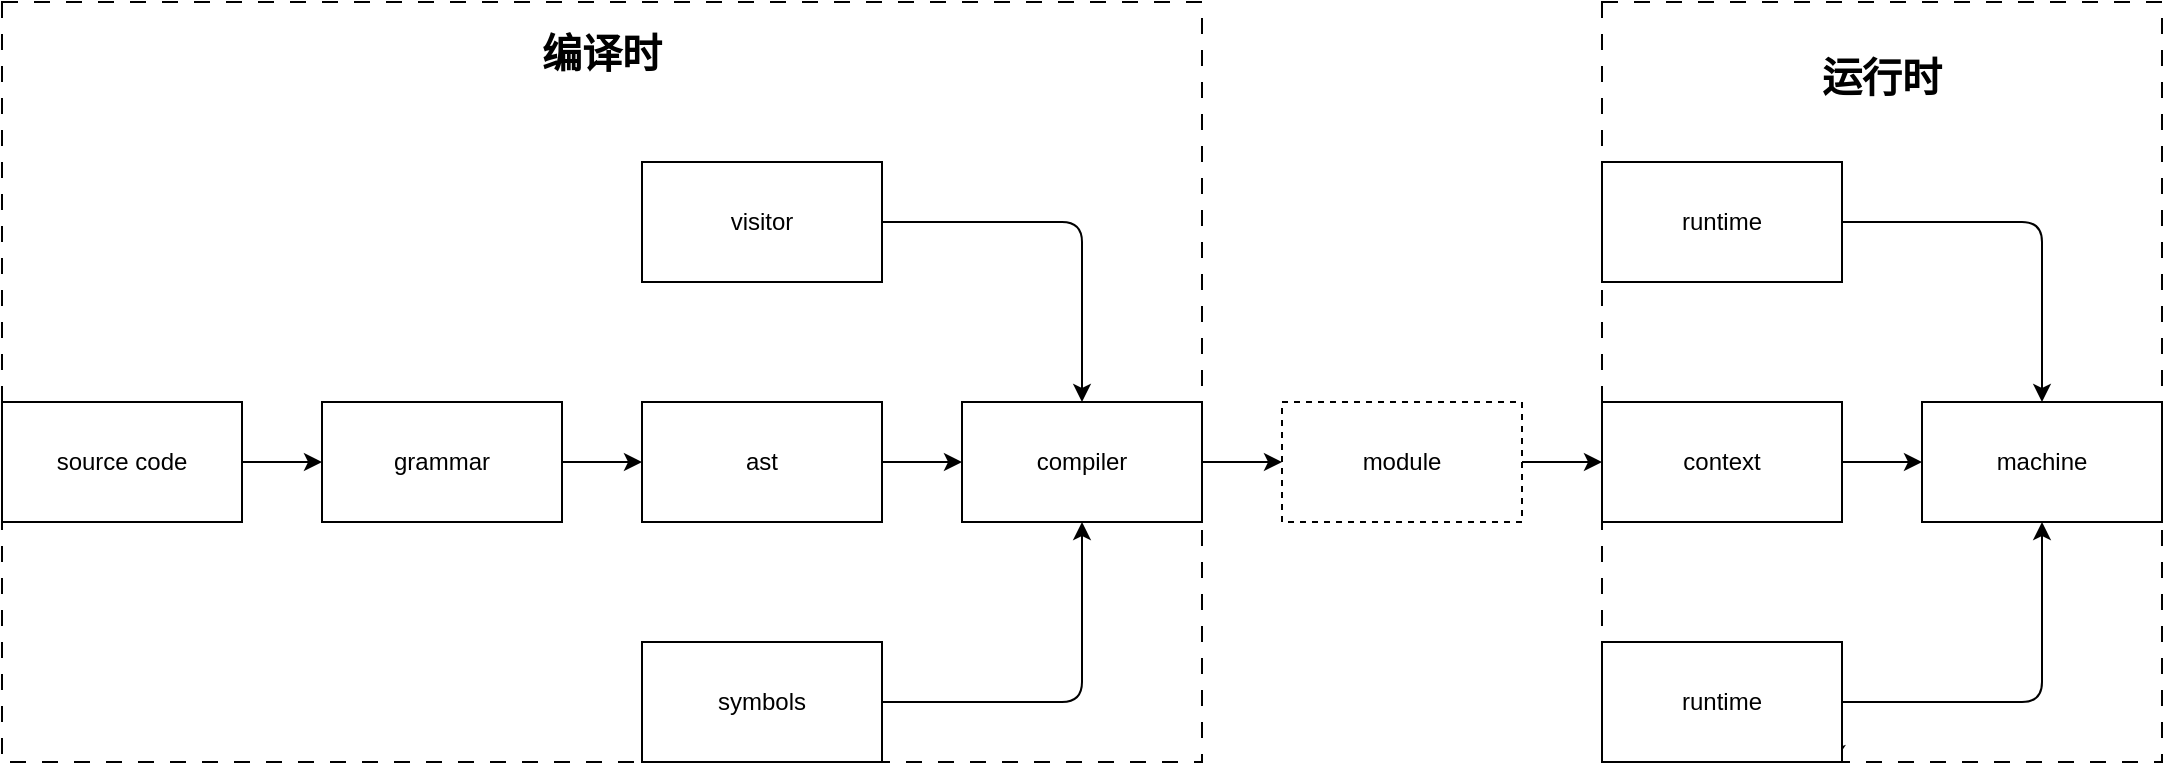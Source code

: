 <mxfile>
    <diagram id="6OBytVZDc64LVnixIxDa" name="第 1 页">
        <mxGraphModel dx="1386" dy="787" grid="1" gridSize="10" guides="1" tooltips="1" connect="1" arrows="1" fold="1" page="1" pageScale="1" pageWidth="1169" pageHeight="827" math="0" shadow="0">
            <root>
                <mxCell id="0"/>
                <mxCell id="1" parent="0"/>
                <mxCell id="63" value="" style="group" vertex="1" connectable="0" parent="1">
                    <mxGeometry x="840" y="200" width="280" height="380" as="geometry"/>
                </mxCell>
                <mxCell id="56" value="" style="rounded=0;whiteSpace=wrap;html=1;dashed=1;dashPattern=8 8;" vertex="1" parent="63">
                    <mxGeometry width="280" height="380" as="geometry"/>
                </mxCell>
                <mxCell id="57" value="运行时" style="text;html=1;strokeColor=none;fillColor=none;align=center;verticalAlign=middle;whiteSpace=wrap;rounded=0;fontStyle=1;fontSize=20;" vertex="1" parent="63">
                    <mxGeometry x="90" y="14.615" width="100" height="43.846" as="geometry"/>
                </mxCell>
                <mxCell id="62" value="" style="group" vertex="1" connectable="0" parent="1">
                    <mxGeometry x="40" y="200" width="600" height="380" as="geometry"/>
                </mxCell>
                <mxCell id="58" value="" style="rounded=0;whiteSpace=wrap;html=1;dashed=1;dashPattern=8 8;" vertex="1" parent="62">
                    <mxGeometry width="600" height="380" as="geometry"/>
                </mxCell>
                <mxCell id="59" value="编译时" style="text;html=1;strokeColor=none;fillColor=none;align=center;verticalAlign=middle;whiteSpace=wrap;rounded=0;fontStyle=1;fontSize=20;" vertex="1" parent="62">
                    <mxGeometry x="250" y="10" width="100" height="30" as="geometry"/>
                </mxCell>
                <mxCell id="2" value="source code" style="rounded=0;whiteSpace=wrap;html=1;" parent="1" vertex="1">
                    <mxGeometry x="40" y="400" width="120" height="60" as="geometry"/>
                </mxCell>
                <mxCell id="3" value="grammar" style="rounded=0;whiteSpace=wrap;html=1;" parent="1" vertex="1">
                    <mxGeometry x="200" y="400" width="120" height="60" as="geometry"/>
                </mxCell>
                <mxCell id="12" style="edgeStyle=orthogonalEdgeStyle;html=1;exitX=1;exitY=0.5;exitDx=0;exitDy=0;entryX=0;entryY=0.5;entryDx=0;entryDy=0;" parent="1" source="2" target="3" edge="1">
                    <mxGeometry relative="1" as="geometry"/>
                </mxCell>
                <mxCell id="4" value="ast" style="rounded=0;whiteSpace=wrap;html=1;" parent="1" vertex="1">
                    <mxGeometry x="360" y="400" width="120" height="60" as="geometry"/>
                </mxCell>
                <mxCell id="13" style="edgeStyle=orthogonalEdgeStyle;html=1;exitX=1;exitY=0.5;exitDx=0;exitDy=0;entryX=0;entryY=0.5;entryDx=0;entryDy=0;" parent="1" source="3" target="4" edge="1">
                    <mxGeometry relative="1" as="geometry"/>
                </mxCell>
                <mxCell id="6" value="compiler" style="rounded=0;whiteSpace=wrap;html=1;" parent="1" vertex="1">
                    <mxGeometry x="520" y="400" width="120" height="60" as="geometry"/>
                </mxCell>
                <mxCell id="14" style="edgeStyle=orthogonalEdgeStyle;html=1;exitX=1;exitY=0.5;exitDx=0;exitDy=0;entryX=0;entryY=0.5;entryDx=0;entryDy=0;" parent="1" source="4" target="6" edge="1">
                    <mxGeometry relative="1" as="geometry"/>
                </mxCell>
                <mxCell id="7" value="module" style="rounded=0;whiteSpace=wrap;html=1;dashed=1;" parent="1" vertex="1">
                    <mxGeometry x="680" y="400" width="120" height="60" as="geometry"/>
                </mxCell>
                <mxCell id="18" style="edgeStyle=orthogonalEdgeStyle;html=1;exitX=1;exitY=0.5;exitDx=0;exitDy=0;entryX=0;entryY=0.5;entryDx=0;entryDy=0;" parent="1" source="6" target="7" edge="1">
                    <mxGeometry relative="1" as="geometry"/>
                </mxCell>
                <mxCell id="52" style="edgeStyle=orthogonalEdgeStyle;html=1;exitX=1;exitY=0.5;exitDx=0;exitDy=0;entryX=0.5;entryY=1;entryDx=0;entryDy=0;" parent="1" source="11" target="6" edge="1">
                    <mxGeometry relative="1" as="geometry"/>
                </mxCell>
                <mxCell id="11" value="symbols" style="rounded=0;whiteSpace=wrap;html=1;" parent="1" vertex="1">
                    <mxGeometry x="360" y="520" width="120" height="60" as="geometry"/>
                </mxCell>
                <mxCell id="51" style="edgeStyle=orthogonalEdgeStyle;html=1;exitX=1;exitY=0.5;exitDx=0;exitDy=0;entryX=0.5;entryY=0;entryDx=0;entryDy=0;" parent="1" source="36" target="6" edge="1">
                    <mxGeometry relative="1" as="geometry"/>
                </mxCell>
                <mxCell id="36" value="visitor" style="rounded=0;whiteSpace=wrap;html=1;shadow=0;glass=0;sketch=0;fillStyle=solid;strokeColor=default;fillColor=none;gradientColor=none;" parent="1" vertex="1">
                    <mxGeometry x="360" y="280" width="120" height="60" as="geometry"/>
                </mxCell>
                <mxCell id="19" style="edgeStyle=orthogonalEdgeStyle;html=1;exitX=1;exitY=0.5;exitDx=0;exitDy=0;entryX=0;entryY=0.5;entryDx=0;entryDy=0;" parent="1" source="7" target="8" edge="1">
                    <mxGeometry relative="1" as="geometry"/>
                </mxCell>
                <mxCell id="8" value="context" style="rounded=0;whiteSpace=wrap;html=1;" parent="1" vertex="1">
                    <mxGeometry x="840" y="400" width="120" height="60" as="geometry"/>
                </mxCell>
                <mxCell id="9" value="machine" style="rounded=0;whiteSpace=wrap;html=1;" parent="1" vertex="1">
                    <mxGeometry x="1000" y="400" width="120" height="60" as="geometry"/>
                </mxCell>
                <mxCell id="20" style="edgeStyle=orthogonalEdgeStyle;html=1;exitX=1;exitY=0.5;exitDx=0;exitDy=0;entryX=0;entryY=0.5;entryDx=0;entryDy=0;" parent="1" source="8" target="9" edge="1">
                    <mxGeometry relative="1" as="geometry"/>
                </mxCell>
                <mxCell id="53" style="edgeStyle=orthogonalEdgeStyle;html=1;exitX=1;exitY=0.5;exitDx=0;exitDy=0;" parent="1" source="10" target="9" edge="1">
                    <mxGeometry relative="1" as="geometry"/>
                </mxCell>
                <mxCell id="10" value="runtime" style="rounded=0;whiteSpace=wrap;html=1;" parent="1" vertex="1">
                    <mxGeometry x="840" y="280" width="120" height="60" as="geometry"/>
                </mxCell>
                <mxCell id="65" style="edgeStyle=none;html=1;exitX=1;exitY=0.5;exitDx=0;exitDy=0;fontFamily=Helvetica;fontSize=20;fontColor=default;" edge="1" parent="1" source="64" target="56">
                    <mxGeometry relative="1" as="geometry"/>
                </mxCell>
                <mxCell id="66" style="edgeStyle=orthogonalEdgeStyle;html=1;exitX=1;exitY=0.5;exitDx=0;exitDy=0;entryX=0.5;entryY=1;entryDx=0;entryDy=0;fontFamily=Helvetica;fontSize=20;fontColor=default;" edge="1" parent="1" source="64" target="9">
                    <mxGeometry relative="1" as="geometry"/>
                </mxCell>
                <mxCell id="64" value="runtime" style="rounded=0;whiteSpace=wrap;html=1;" vertex="1" parent="1">
                    <mxGeometry x="840" y="520" width="120" height="60" as="geometry"/>
                </mxCell>
            </root>
        </mxGraphModel>
    </diagram>
</mxfile>